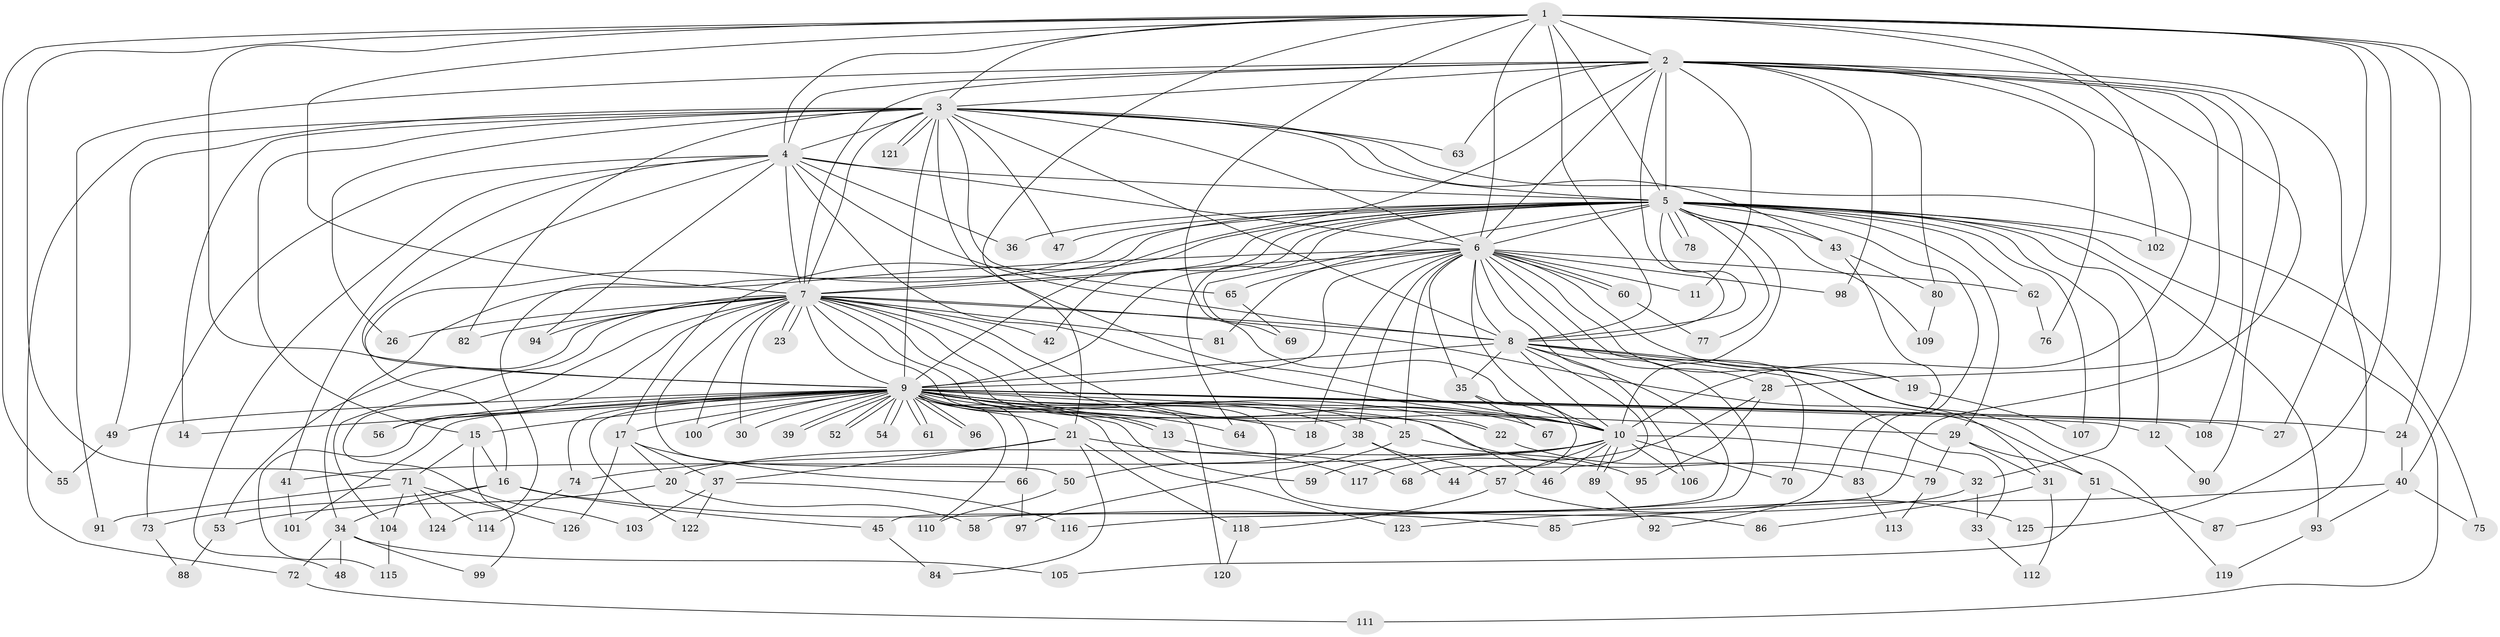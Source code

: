 // coarse degree distribution, {49: 0.015873015873015872, 1: 0.23809523809523808, 2: 0.5079365079365079, 3: 0.07936507936507936, 5: 0.047619047619047616, 6: 0.015873015873015872, 4: 0.031746031746031744, 9: 0.015873015873015872, 22: 0.015873015873015872, 15: 0.015873015873015872, 8: 0.015873015873015872}
// Generated by graph-tools (version 1.1) at 2025/48/03/04/25 21:48:06]
// undirected, 126 vertices, 277 edges
graph export_dot {
graph [start="1"]
  node [color=gray90,style=filled];
  1;
  2;
  3;
  4;
  5;
  6;
  7;
  8;
  9;
  10;
  11;
  12;
  13;
  14;
  15;
  16;
  17;
  18;
  19;
  20;
  21;
  22;
  23;
  24;
  25;
  26;
  27;
  28;
  29;
  30;
  31;
  32;
  33;
  34;
  35;
  36;
  37;
  38;
  39;
  40;
  41;
  42;
  43;
  44;
  45;
  46;
  47;
  48;
  49;
  50;
  51;
  52;
  53;
  54;
  55;
  56;
  57;
  58;
  59;
  60;
  61;
  62;
  63;
  64;
  65;
  66;
  67;
  68;
  69;
  70;
  71;
  72;
  73;
  74;
  75;
  76;
  77;
  78;
  79;
  80;
  81;
  82;
  83;
  84;
  85;
  86;
  87;
  88;
  89;
  90;
  91;
  92;
  93;
  94;
  95;
  96;
  97;
  98;
  99;
  100;
  101;
  102;
  103;
  104;
  105;
  106;
  107;
  108;
  109;
  110;
  111;
  112;
  113;
  114;
  115;
  116;
  117;
  118;
  119;
  120;
  121;
  122;
  123;
  124;
  125;
  126;
  1 -- 2;
  1 -- 3;
  1 -- 4;
  1 -- 5;
  1 -- 6;
  1 -- 7;
  1 -- 8;
  1 -- 9;
  1 -- 10;
  1 -- 21;
  1 -- 24;
  1 -- 27;
  1 -- 40;
  1 -- 55;
  1 -- 71;
  1 -- 102;
  1 -- 116;
  1 -- 125;
  2 -- 3;
  2 -- 4;
  2 -- 5;
  2 -- 6;
  2 -- 7;
  2 -- 8;
  2 -- 9;
  2 -- 10;
  2 -- 11;
  2 -- 28;
  2 -- 63;
  2 -- 76;
  2 -- 80;
  2 -- 87;
  2 -- 90;
  2 -- 91;
  2 -- 98;
  2 -- 108;
  3 -- 4;
  3 -- 5;
  3 -- 6;
  3 -- 7;
  3 -- 8;
  3 -- 9;
  3 -- 10;
  3 -- 14;
  3 -- 15;
  3 -- 26;
  3 -- 43;
  3 -- 47;
  3 -- 49;
  3 -- 63;
  3 -- 65;
  3 -- 72;
  3 -- 75;
  3 -- 82;
  3 -- 121;
  3 -- 121;
  4 -- 5;
  4 -- 6;
  4 -- 7;
  4 -- 8;
  4 -- 9;
  4 -- 10;
  4 -- 36;
  4 -- 41;
  4 -- 48;
  4 -- 73;
  4 -- 94;
  5 -- 6;
  5 -- 7;
  5 -- 8;
  5 -- 9;
  5 -- 10;
  5 -- 12;
  5 -- 16;
  5 -- 17;
  5 -- 29;
  5 -- 32;
  5 -- 36;
  5 -- 42;
  5 -- 43;
  5 -- 47;
  5 -- 62;
  5 -- 64;
  5 -- 69;
  5 -- 77;
  5 -- 78;
  5 -- 78;
  5 -- 83;
  5 -- 93;
  5 -- 102;
  5 -- 107;
  5 -- 109;
  5 -- 111;
  5 -- 124;
  6 -- 7;
  6 -- 8;
  6 -- 9;
  6 -- 10;
  6 -- 11;
  6 -- 18;
  6 -- 19;
  6 -- 25;
  6 -- 28;
  6 -- 31;
  6 -- 34;
  6 -- 35;
  6 -- 38;
  6 -- 60;
  6 -- 60;
  6 -- 62;
  6 -- 65;
  6 -- 70;
  6 -- 81;
  6 -- 98;
  6 -- 106;
  7 -- 8;
  7 -- 9;
  7 -- 10;
  7 -- 22;
  7 -- 23;
  7 -- 23;
  7 -- 26;
  7 -- 30;
  7 -- 42;
  7 -- 46;
  7 -- 50;
  7 -- 51;
  7 -- 53;
  7 -- 56;
  7 -- 67;
  7 -- 81;
  7 -- 82;
  7 -- 86;
  7 -- 94;
  7 -- 100;
  7 -- 103;
  7 -- 104;
  7 -- 120;
  8 -- 9;
  8 -- 10;
  8 -- 19;
  8 -- 33;
  8 -- 35;
  8 -- 45;
  8 -- 58;
  8 -- 68;
  8 -- 119;
  9 -- 10;
  9 -- 12;
  9 -- 13;
  9 -- 13;
  9 -- 14;
  9 -- 15;
  9 -- 17;
  9 -- 18;
  9 -- 21;
  9 -- 22;
  9 -- 24;
  9 -- 25;
  9 -- 27;
  9 -- 29;
  9 -- 30;
  9 -- 38;
  9 -- 39;
  9 -- 39;
  9 -- 49;
  9 -- 52;
  9 -- 52;
  9 -- 54;
  9 -- 54;
  9 -- 56;
  9 -- 59;
  9 -- 61;
  9 -- 61;
  9 -- 64;
  9 -- 66;
  9 -- 74;
  9 -- 79;
  9 -- 96;
  9 -- 96;
  9 -- 100;
  9 -- 101;
  9 -- 108;
  9 -- 110;
  9 -- 115;
  9 -- 122;
  9 -- 123;
  10 -- 20;
  10 -- 32;
  10 -- 41;
  10 -- 46;
  10 -- 57;
  10 -- 59;
  10 -- 70;
  10 -- 89;
  10 -- 89;
  10 -- 106;
  12 -- 90;
  13 -- 68;
  15 -- 16;
  15 -- 71;
  15 -- 99;
  16 -- 34;
  16 -- 45;
  16 -- 73;
  16 -- 85;
  17 -- 20;
  17 -- 37;
  17 -- 66;
  17 -- 126;
  19 -- 107;
  20 -- 53;
  20 -- 58;
  21 -- 37;
  21 -- 74;
  21 -- 84;
  21 -- 117;
  21 -- 118;
  22 -- 83;
  24 -- 40;
  25 -- 95;
  25 -- 97;
  28 -- 95;
  28 -- 117;
  29 -- 31;
  29 -- 51;
  29 -- 79;
  31 -- 86;
  31 -- 112;
  32 -- 33;
  32 -- 123;
  33 -- 112;
  34 -- 48;
  34 -- 72;
  34 -- 99;
  34 -- 105;
  35 -- 44;
  35 -- 67;
  37 -- 103;
  37 -- 116;
  37 -- 122;
  38 -- 44;
  38 -- 50;
  38 -- 57;
  40 -- 75;
  40 -- 85;
  40 -- 93;
  41 -- 101;
  43 -- 80;
  43 -- 92;
  45 -- 84;
  49 -- 55;
  50 -- 110;
  51 -- 87;
  51 -- 105;
  53 -- 88;
  57 -- 118;
  57 -- 125;
  60 -- 77;
  62 -- 76;
  65 -- 69;
  66 -- 97;
  71 -- 91;
  71 -- 104;
  71 -- 114;
  71 -- 124;
  71 -- 126;
  72 -- 111;
  73 -- 88;
  74 -- 114;
  79 -- 113;
  80 -- 109;
  83 -- 113;
  89 -- 92;
  93 -- 119;
  104 -- 115;
  118 -- 120;
}
